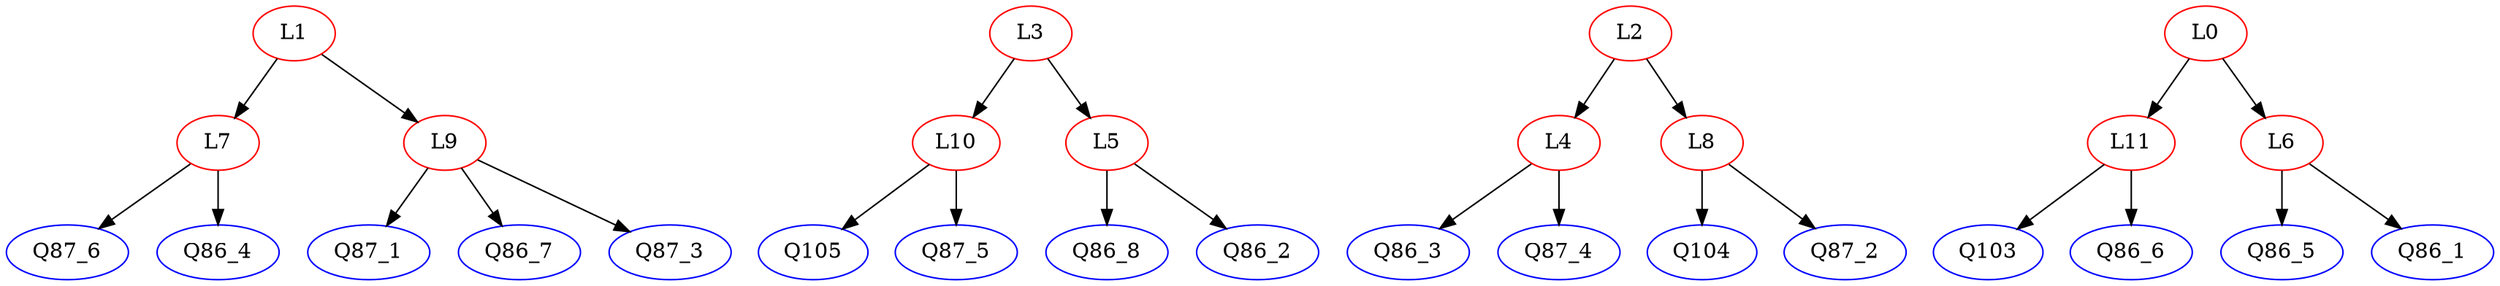 digraph {
L7 [color = red]; Q87_1 [color = blue]; L10 [color = red]; Q86_3 [color = blue]; Q86_8 [color = blue]; L11 [color = red]; L3 [color = red]; Q105 [color = blue]; L9 [color = red]; Q86_5 [color = blue]; L4 [color = red]; Q87_6 [color = blue]; L2 [color = red]; L8 [color = red]; L6 [color = red]; Q86_7 [color = blue]; L5 [color = red]; L1 [color = red]; Q87_3 [color = blue]; Q104 [color = blue]; Q86_1 [color = blue]; Q86_4 [color = blue]; Q103 [color = blue]; Q86_6 [color = blue]; Q86_2 [color = blue]; Q87_4 [color = blue]; Q87_5 [color = blue]; L0 [color = red]; Q87_2 [color = blue]; 
subgraph Undirected {
edge [dir=none, color=black]
}

subgraph Directed {
edge [color=black]
L2 -> L8
L5 -> Q86_8
L11 -> Q86_6
L4 -> Q86_3
L5 -> Q86_2
L10 -> Q87_5
L7 -> Q87_6
L9 -> Q87_3
L6 -> Q86_1
L9 -> Q86_7
L8 -> Q104
L11 -> Q103
L7 -> Q86_4
L0 -> L11
L3 -> L10
L1 -> L9
L9 -> Q87_1
L3 -> L5
L0 -> L6
L6 -> Q86_5
L10 -> Q105
L2 -> L4
L8 -> Q87_2
L1 -> L7
L4 -> Q87_4
}

}
